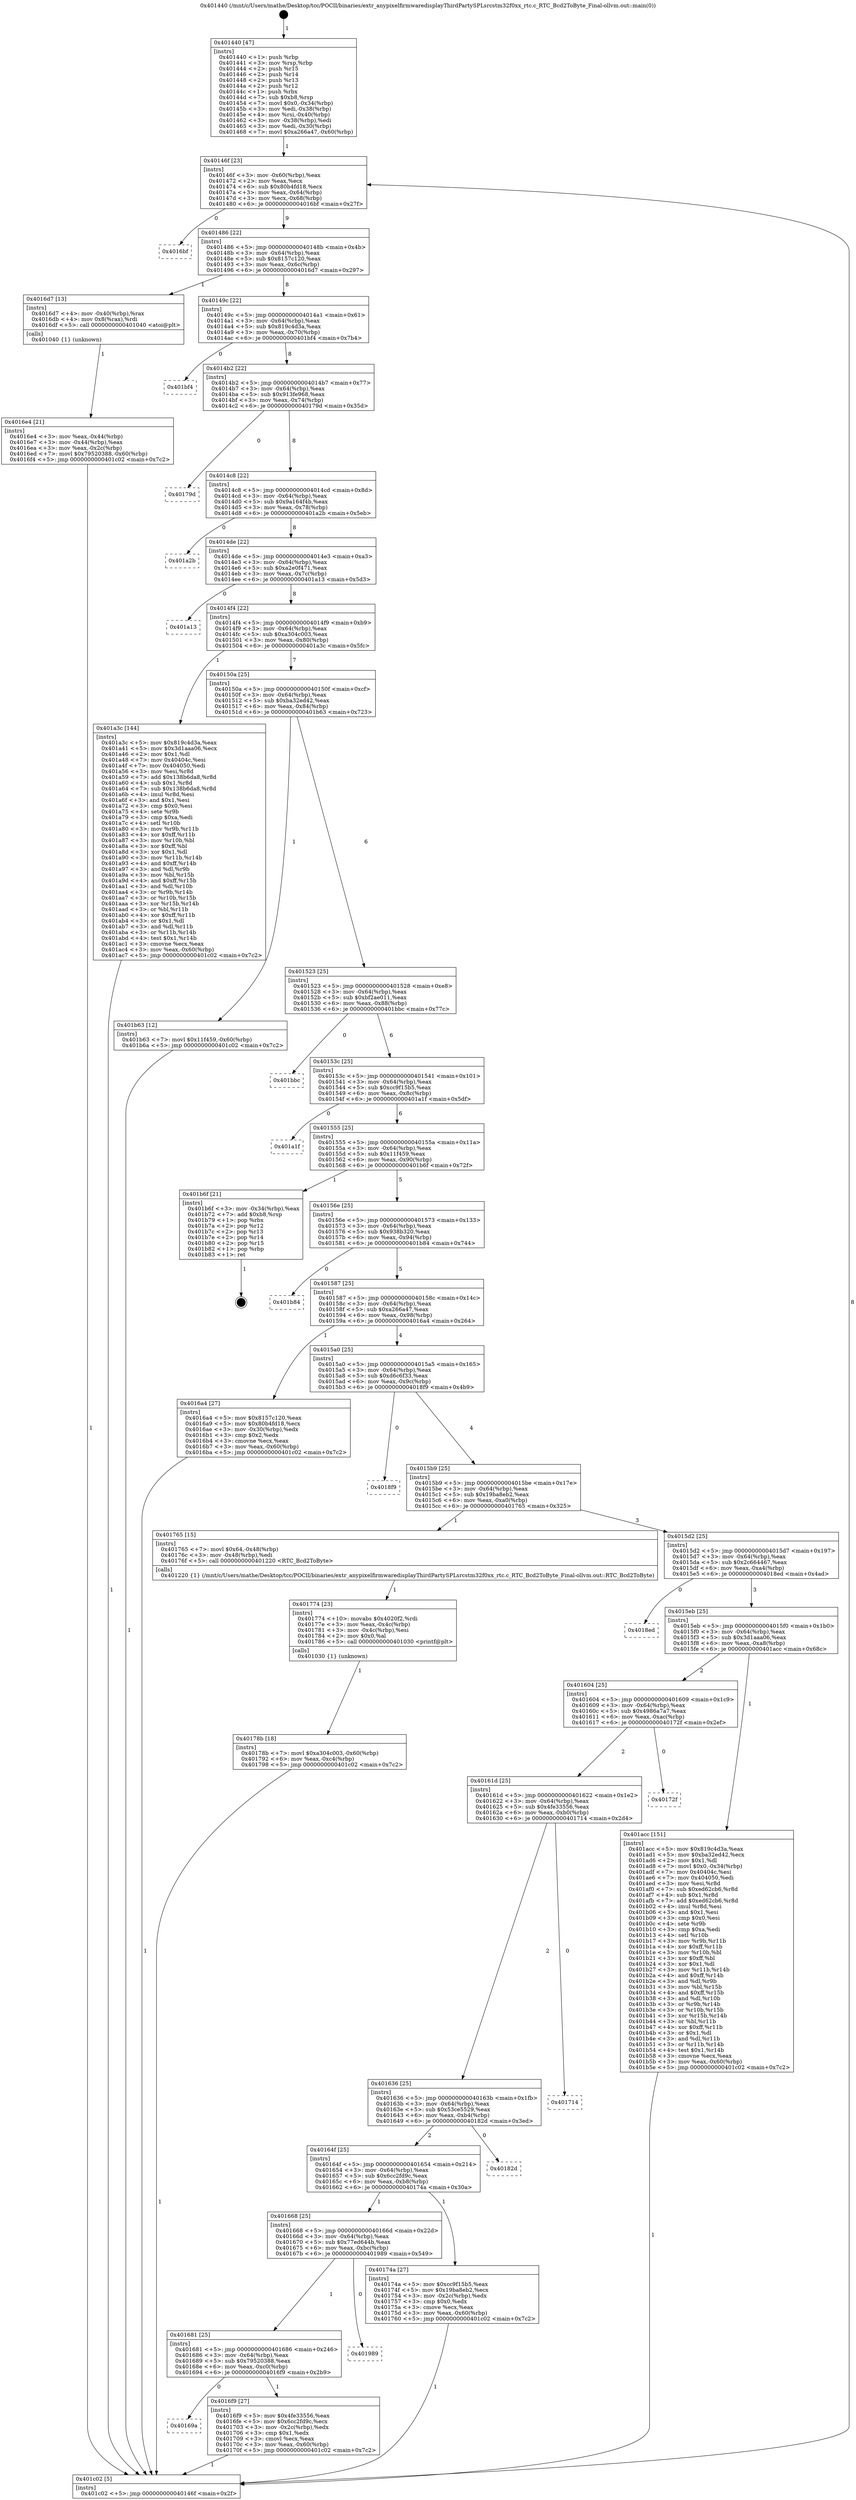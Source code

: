 digraph "0x401440" {
  label = "0x401440 (/mnt/c/Users/mathe/Desktop/tcc/POCII/binaries/extr_anypixelfirmwaredisplayThirdPartySPLsrcstm32f0xx_rtc.c_RTC_Bcd2ToByte_Final-ollvm.out::main(0))"
  labelloc = "t"
  node[shape=record]

  Entry [label="",width=0.3,height=0.3,shape=circle,fillcolor=black,style=filled]
  "0x40146f" [label="{
     0x40146f [23]\l
     | [instrs]\l
     &nbsp;&nbsp;0x40146f \<+3\>: mov -0x60(%rbp),%eax\l
     &nbsp;&nbsp;0x401472 \<+2\>: mov %eax,%ecx\l
     &nbsp;&nbsp;0x401474 \<+6\>: sub $0x80b4fd18,%ecx\l
     &nbsp;&nbsp;0x40147a \<+3\>: mov %eax,-0x64(%rbp)\l
     &nbsp;&nbsp;0x40147d \<+3\>: mov %ecx,-0x68(%rbp)\l
     &nbsp;&nbsp;0x401480 \<+6\>: je 00000000004016bf \<main+0x27f\>\l
  }"]
  "0x4016bf" [label="{
     0x4016bf\l
  }", style=dashed]
  "0x401486" [label="{
     0x401486 [22]\l
     | [instrs]\l
     &nbsp;&nbsp;0x401486 \<+5\>: jmp 000000000040148b \<main+0x4b\>\l
     &nbsp;&nbsp;0x40148b \<+3\>: mov -0x64(%rbp),%eax\l
     &nbsp;&nbsp;0x40148e \<+5\>: sub $0x8157c120,%eax\l
     &nbsp;&nbsp;0x401493 \<+3\>: mov %eax,-0x6c(%rbp)\l
     &nbsp;&nbsp;0x401496 \<+6\>: je 00000000004016d7 \<main+0x297\>\l
  }"]
  Exit [label="",width=0.3,height=0.3,shape=circle,fillcolor=black,style=filled,peripheries=2]
  "0x4016d7" [label="{
     0x4016d7 [13]\l
     | [instrs]\l
     &nbsp;&nbsp;0x4016d7 \<+4\>: mov -0x40(%rbp),%rax\l
     &nbsp;&nbsp;0x4016db \<+4\>: mov 0x8(%rax),%rdi\l
     &nbsp;&nbsp;0x4016df \<+5\>: call 0000000000401040 \<atoi@plt\>\l
     | [calls]\l
     &nbsp;&nbsp;0x401040 \{1\} (unknown)\l
  }"]
  "0x40149c" [label="{
     0x40149c [22]\l
     | [instrs]\l
     &nbsp;&nbsp;0x40149c \<+5\>: jmp 00000000004014a1 \<main+0x61\>\l
     &nbsp;&nbsp;0x4014a1 \<+3\>: mov -0x64(%rbp),%eax\l
     &nbsp;&nbsp;0x4014a4 \<+5\>: sub $0x819c4d3a,%eax\l
     &nbsp;&nbsp;0x4014a9 \<+3\>: mov %eax,-0x70(%rbp)\l
     &nbsp;&nbsp;0x4014ac \<+6\>: je 0000000000401bf4 \<main+0x7b4\>\l
  }"]
  "0x40178b" [label="{
     0x40178b [18]\l
     | [instrs]\l
     &nbsp;&nbsp;0x40178b \<+7\>: movl $0xa304c003,-0x60(%rbp)\l
     &nbsp;&nbsp;0x401792 \<+6\>: mov %eax,-0xc4(%rbp)\l
     &nbsp;&nbsp;0x401798 \<+5\>: jmp 0000000000401c02 \<main+0x7c2\>\l
  }"]
  "0x401bf4" [label="{
     0x401bf4\l
  }", style=dashed]
  "0x4014b2" [label="{
     0x4014b2 [22]\l
     | [instrs]\l
     &nbsp;&nbsp;0x4014b2 \<+5\>: jmp 00000000004014b7 \<main+0x77\>\l
     &nbsp;&nbsp;0x4014b7 \<+3\>: mov -0x64(%rbp),%eax\l
     &nbsp;&nbsp;0x4014ba \<+5\>: sub $0x913fe968,%eax\l
     &nbsp;&nbsp;0x4014bf \<+3\>: mov %eax,-0x74(%rbp)\l
     &nbsp;&nbsp;0x4014c2 \<+6\>: je 000000000040179d \<main+0x35d\>\l
  }"]
  "0x401774" [label="{
     0x401774 [23]\l
     | [instrs]\l
     &nbsp;&nbsp;0x401774 \<+10\>: movabs $0x4020f2,%rdi\l
     &nbsp;&nbsp;0x40177e \<+3\>: mov %eax,-0x4c(%rbp)\l
     &nbsp;&nbsp;0x401781 \<+3\>: mov -0x4c(%rbp),%esi\l
     &nbsp;&nbsp;0x401784 \<+2\>: mov $0x0,%al\l
     &nbsp;&nbsp;0x401786 \<+5\>: call 0000000000401030 \<printf@plt\>\l
     | [calls]\l
     &nbsp;&nbsp;0x401030 \{1\} (unknown)\l
  }"]
  "0x40179d" [label="{
     0x40179d\l
  }", style=dashed]
  "0x4014c8" [label="{
     0x4014c8 [22]\l
     | [instrs]\l
     &nbsp;&nbsp;0x4014c8 \<+5\>: jmp 00000000004014cd \<main+0x8d\>\l
     &nbsp;&nbsp;0x4014cd \<+3\>: mov -0x64(%rbp),%eax\l
     &nbsp;&nbsp;0x4014d0 \<+5\>: sub $0x9a164f4b,%eax\l
     &nbsp;&nbsp;0x4014d5 \<+3\>: mov %eax,-0x78(%rbp)\l
     &nbsp;&nbsp;0x4014d8 \<+6\>: je 0000000000401a2b \<main+0x5eb\>\l
  }"]
  "0x40169a" [label="{
     0x40169a\l
  }", style=dashed]
  "0x401a2b" [label="{
     0x401a2b\l
  }", style=dashed]
  "0x4014de" [label="{
     0x4014de [22]\l
     | [instrs]\l
     &nbsp;&nbsp;0x4014de \<+5\>: jmp 00000000004014e3 \<main+0xa3\>\l
     &nbsp;&nbsp;0x4014e3 \<+3\>: mov -0x64(%rbp),%eax\l
     &nbsp;&nbsp;0x4014e6 \<+5\>: sub $0xa2e0f471,%eax\l
     &nbsp;&nbsp;0x4014eb \<+3\>: mov %eax,-0x7c(%rbp)\l
     &nbsp;&nbsp;0x4014ee \<+6\>: je 0000000000401a13 \<main+0x5d3\>\l
  }"]
  "0x4016f9" [label="{
     0x4016f9 [27]\l
     | [instrs]\l
     &nbsp;&nbsp;0x4016f9 \<+5\>: mov $0x4fe33556,%eax\l
     &nbsp;&nbsp;0x4016fe \<+5\>: mov $0x6cc2fd9c,%ecx\l
     &nbsp;&nbsp;0x401703 \<+3\>: mov -0x2c(%rbp),%edx\l
     &nbsp;&nbsp;0x401706 \<+3\>: cmp $0x1,%edx\l
     &nbsp;&nbsp;0x401709 \<+3\>: cmovl %ecx,%eax\l
     &nbsp;&nbsp;0x40170c \<+3\>: mov %eax,-0x60(%rbp)\l
     &nbsp;&nbsp;0x40170f \<+5\>: jmp 0000000000401c02 \<main+0x7c2\>\l
  }"]
  "0x401a13" [label="{
     0x401a13\l
  }", style=dashed]
  "0x4014f4" [label="{
     0x4014f4 [22]\l
     | [instrs]\l
     &nbsp;&nbsp;0x4014f4 \<+5\>: jmp 00000000004014f9 \<main+0xb9\>\l
     &nbsp;&nbsp;0x4014f9 \<+3\>: mov -0x64(%rbp),%eax\l
     &nbsp;&nbsp;0x4014fc \<+5\>: sub $0xa304c003,%eax\l
     &nbsp;&nbsp;0x401501 \<+3\>: mov %eax,-0x80(%rbp)\l
     &nbsp;&nbsp;0x401504 \<+6\>: je 0000000000401a3c \<main+0x5fc\>\l
  }"]
  "0x401681" [label="{
     0x401681 [25]\l
     | [instrs]\l
     &nbsp;&nbsp;0x401681 \<+5\>: jmp 0000000000401686 \<main+0x246\>\l
     &nbsp;&nbsp;0x401686 \<+3\>: mov -0x64(%rbp),%eax\l
     &nbsp;&nbsp;0x401689 \<+5\>: sub $0x79520388,%eax\l
     &nbsp;&nbsp;0x40168e \<+6\>: mov %eax,-0xc0(%rbp)\l
     &nbsp;&nbsp;0x401694 \<+6\>: je 00000000004016f9 \<main+0x2b9\>\l
  }"]
  "0x401a3c" [label="{
     0x401a3c [144]\l
     | [instrs]\l
     &nbsp;&nbsp;0x401a3c \<+5\>: mov $0x819c4d3a,%eax\l
     &nbsp;&nbsp;0x401a41 \<+5\>: mov $0x3d1aaa06,%ecx\l
     &nbsp;&nbsp;0x401a46 \<+2\>: mov $0x1,%dl\l
     &nbsp;&nbsp;0x401a48 \<+7\>: mov 0x40404c,%esi\l
     &nbsp;&nbsp;0x401a4f \<+7\>: mov 0x404050,%edi\l
     &nbsp;&nbsp;0x401a56 \<+3\>: mov %esi,%r8d\l
     &nbsp;&nbsp;0x401a59 \<+7\>: add $0x138b6da8,%r8d\l
     &nbsp;&nbsp;0x401a60 \<+4\>: sub $0x1,%r8d\l
     &nbsp;&nbsp;0x401a64 \<+7\>: sub $0x138b6da8,%r8d\l
     &nbsp;&nbsp;0x401a6b \<+4\>: imul %r8d,%esi\l
     &nbsp;&nbsp;0x401a6f \<+3\>: and $0x1,%esi\l
     &nbsp;&nbsp;0x401a72 \<+3\>: cmp $0x0,%esi\l
     &nbsp;&nbsp;0x401a75 \<+4\>: sete %r9b\l
     &nbsp;&nbsp;0x401a79 \<+3\>: cmp $0xa,%edi\l
     &nbsp;&nbsp;0x401a7c \<+4\>: setl %r10b\l
     &nbsp;&nbsp;0x401a80 \<+3\>: mov %r9b,%r11b\l
     &nbsp;&nbsp;0x401a83 \<+4\>: xor $0xff,%r11b\l
     &nbsp;&nbsp;0x401a87 \<+3\>: mov %r10b,%bl\l
     &nbsp;&nbsp;0x401a8a \<+3\>: xor $0xff,%bl\l
     &nbsp;&nbsp;0x401a8d \<+3\>: xor $0x1,%dl\l
     &nbsp;&nbsp;0x401a90 \<+3\>: mov %r11b,%r14b\l
     &nbsp;&nbsp;0x401a93 \<+4\>: and $0xff,%r14b\l
     &nbsp;&nbsp;0x401a97 \<+3\>: and %dl,%r9b\l
     &nbsp;&nbsp;0x401a9a \<+3\>: mov %bl,%r15b\l
     &nbsp;&nbsp;0x401a9d \<+4\>: and $0xff,%r15b\l
     &nbsp;&nbsp;0x401aa1 \<+3\>: and %dl,%r10b\l
     &nbsp;&nbsp;0x401aa4 \<+3\>: or %r9b,%r14b\l
     &nbsp;&nbsp;0x401aa7 \<+3\>: or %r10b,%r15b\l
     &nbsp;&nbsp;0x401aaa \<+3\>: xor %r15b,%r14b\l
     &nbsp;&nbsp;0x401aad \<+3\>: or %bl,%r11b\l
     &nbsp;&nbsp;0x401ab0 \<+4\>: xor $0xff,%r11b\l
     &nbsp;&nbsp;0x401ab4 \<+3\>: or $0x1,%dl\l
     &nbsp;&nbsp;0x401ab7 \<+3\>: and %dl,%r11b\l
     &nbsp;&nbsp;0x401aba \<+3\>: or %r11b,%r14b\l
     &nbsp;&nbsp;0x401abd \<+4\>: test $0x1,%r14b\l
     &nbsp;&nbsp;0x401ac1 \<+3\>: cmovne %ecx,%eax\l
     &nbsp;&nbsp;0x401ac4 \<+3\>: mov %eax,-0x60(%rbp)\l
     &nbsp;&nbsp;0x401ac7 \<+5\>: jmp 0000000000401c02 \<main+0x7c2\>\l
  }"]
  "0x40150a" [label="{
     0x40150a [25]\l
     | [instrs]\l
     &nbsp;&nbsp;0x40150a \<+5\>: jmp 000000000040150f \<main+0xcf\>\l
     &nbsp;&nbsp;0x40150f \<+3\>: mov -0x64(%rbp),%eax\l
     &nbsp;&nbsp;0x401512 \<+5\>: sub $0xba32ed42,%eax\l
     &nbsp;&nbsp;0x401517 \<+6\>: mov %eax,-0x84(%rbp)\l
     &nbsp;&nbsp;0x40151d \<+6\>: je 0000000000401b63 \<main+0x723\>\l
  }"]
  "0x401989" [label="{
     0x401989\l
  }", style=dashed]
  "0x401b63" [label="{
     0x401b63 [12]\l
     | [instrs]\l
     &nbsp;&nbsp;0x401b63 \<+7\>: movl $0x11f459,-0x60(%rbp)\l
     &nbsp;&nbsp;0x401b6a \<+5\>: jmp 0000000000401c02 \<main+0x7c2\>\l
  }"]
  "0x401523" [label="{
     0x401523 [25]\l
     | [instrs]\l
     &nbsp;&nbsp;0x401523 \<+5\>: jmp 0000000000401528 \<main+0xe8\>\l
     &nbsp;&nbsp;0x401528 \<+3\>: mov -0x64(%rbp),%eax\l
     &nbsp;&nbsp;0x40152b \<+5\>: sub $0xbf2ae011,%eax\l
     &nbsp;&nbsp;0x401530 \<+6\>: mov %eax,-0x88(%rbp)\l
     &nbsp;&nbsp;0x401536 \<+6\>: je 0000000000401bbc \<main+0x77c\>\l
  }"]
  "0x401668" [label="{
     0x401668 [25]\l
     | [instrs]\l
     &nbsp;&nbsp;0x401668 \<+5\>: jmp 000000000040166d \<main+0x22d\>\l
     &nbsp;&nbsp;0x40166d \<+3\>: mov -0x64(%rbp),%eax\l
     &nbsp;&nbsp;0x401670 \<+5\>: sub $0x77ed644b,%eax\l
     &nbsp;&nbsp;0x401675 \<+6\>: mov %eax,-0xbc(%rbp)\l
     &nbsp;&nbsp;0x40167b \<+6\>: je 0000000000401989 \<main+0x549\>\l
  }"]
  "0x401bbc" [label="{
     0x401bbc\l
  }", style=dashed]
  "0x40153c" [label="{
     0x40153c [25]\l
     | [instrs]\l
     &nbsp;&nbsp;0x40153c \<+5\>: jmp 0000000000401541 \<main+0x101\>\l
     &nbsp;&nbsp;0x401541 \<+3\>: mov -0x64(%rbp),%eax\l
     &nbsp;&nbsp;0x401544 \<+5\>: sub $0xcc9f15b5,%eax\l
     &nbsp;&nbsp;0x401549 \<+6\>: mov %eax,-0x8c(%rbp)\l
     &nbsp;&nbsp;0x40154f \<+6\>: je 0000000000401a1f \<main+0x5df\>\l
  }"]
  "0x40174a" [label="{
     0x40174a [27]\l
     | [instrs]\l
     &nbsp;&nbsp;0x40174a \<+5\>: mov $0xcc9f15b5,%eax\l
     &nbsp;&nbsp;0x40174f \<+5\>: mov $0x19ba8eb2,%ecx\l
     &nbsp;&nbsp;0x401754 \<+3\>: mov -0x2c(%rbp),%edx\l
     &nbsp;&nbsp;0x401757 \<+3\>: cmp $0x0,%edx\l
     &nbsp;&nbsp;0x40175a \<+3\>: cmove %ecx,%eax\l
     &nbsp;&nbsp;0x40175d \<+3\>: mov %eax,-0x60(%rbp)\l
     &nbsp;&nbsp;0x401760 \<+5\>: jmp 0000000000401c02 \<main+0x7c2\>\l
  }"]
  "0x401a1f" [label="{
     0x401a1f\l
  }", style=dashed]
  "0x401555" [label="{
     0x401555 [25]\l
     | [instrs]\l
     &nbsp;&nbsp;0x401555 \<+5\>: jmp 000000000040155a \<main+0x11a\>\l
     &nbsp;&nbsp;0x40155a \<+3\>: mov -0x64(%rbp),%eax\l
     &nbsp;&nbsp;0x40155d \<+5\>: sub $0x11f459,%eax\l
     &nbsp;&nbsp;0x401562 \<+6\>: mov %eax,-0x90(%rbp)\l
     &nbsp;&nbsp;0x401568 \<+6\>: je 0000000000401b6f \<main+0x72f\>\l
  }"]
  "0x40164f" [label="{
     0x40164f [25]\l
     | [instrs]\l
     &nbsp;&nbsp;0x40164f \<+5\>: jmp 0000000000401654 \<main+0x214\>\l
     &nbsp;&nbsp;0x401654 \<+3\>: mov -0x64(%rbp),%eax\l
     &nbsp;&nbsp;0x401657 \<+5\>: sub $0x6cc2fd9c,%eax\l
     &nbsp;&nbsp;0x40165c \<+6\>: mov %eax,-0xb8(%rbp)\l
     &nbsp;&nbsp;0x401662 \<+6\>: je 000000000040174a \<main+0x30a\>\l
  }"]
  "0x401b6f" [label="{
     0x401b6f [21]\l
     | [instrs]\l
     &nbsp;&nbsp;0x401b6f \<+3\>: mov -0x34(%rbp),%eax\l
     &nbsp;&nbsp;0x401b72 \<+7\>: add $0xb8,%rsp\l
     &nbsp;&nbsp;0x401b79 \<+1\>: pop %rbx\l
     &nbsp;&nbsp;0x401b7a \<+2\>: pop %r12\l
     &nbsp;&nbsp;0x401b7c \<+2\>: pop %r13\l
     &nbsp;&nbsp;0x401b7e \<+2\>: pop %r14\l
     &nbsp;&nbsp;0x401b80 \<+2\>: pop %r15\l
     &nbsp;&nbsp;0x401b82 \<+1\>: pop %rbp\l
     &nbsp;&nbsp;0x401b83 \<+1\>: ret\l
  }"]
  "0x40156e" [label="{
     0x40156e [25]\l
     | [instrs]\l
     &nbsp;&nbsp;0x40156e \<+5\>: jmp 0000000000401573 \<main+0x133\>\l
     &nbsp;&nbsp;0x401573 \<+3\>: mov -0x64(%rbp),%eax\l
     &nbsp;&nbsp;0x401576 \<+5\>: sub $0x938b320,%eax\l
     &nbsp;&nbsp;0x40157b \<+6\>: mov %eax,-0x94(%rbp)\l
     &nbsp;&nbsp;0x401581 \<+6\>: je 0000000000401b84 \<main+0x744\>\l
  }"]
  "0x40182d" [label="{
     0x40182d\l
  }", style=dashed]
  "0x401b84" [label="{
     0x401b84\l
  }", style=dashed]
  "0x401587" [label="{
     0x401587 [25]\l
     | [instrs]\l
     &nbsp;&nbsp;0x401587 \<+5\>: jmp 000000000040158c \<main+0x14c\>\l
     &nbsp;&nbsp;0x40158c \<+3\>: mov -0x64(%rbp),%eax\l
     &nbsp;&nbsp;0x40158f \<+5\>: sub $0xa266a47,%eax\l
     &nbsp;&nbsp;0x401594 \<+6\>: mov %eax,-0x98(%rbp)\l
     &nbsp;&nbsp;0x40159a \<+6\>: je 00000000004016a4 \<main+0x264\>\l
  }"]
  "0x401636" [label="{
     0x401636 [25]\l
     | [instrs]\l
     &nbsp;&nbsp;0x401636 \<+5\>: jmp 000000000040163b \<main+0x1fb\>\l
     &nbsp;&nbsp;0x40163b \<+3\>: mov -0x64(%rbp),%eax\l
     &nbsp;&nbsp;0x40163e \<+5\>: sub $0x53ce5529,%eax\l
     &nbsp;&nbsp;0x401643 \<+6\>: mov %eax,-0xb4(%rbp)\l
     &nbsp;&nbsp;0x401649 \<+6\>: je 000000000040182d \<main+0x3ed\>\l
  }"]
  "0x4016a4" [label="{
     0x4016a4 [27]\l
     | [instrs]\l
     &nbsp;&nbsp;0x4016a4 \<+5\>: mov $0x8157c120,%eax\l
     &nbsp;&nbsp;0x4016a9 \<+5\>: mov $0x80b4fd18,%ecx\l
     &nbsp;&nbsp;0x4016ae \<+3\>: mov -0x30(%rbp),%edx\l
     &nbsp;&nbsp;0x4016b1 \<+3\>: cmp $0x2,%edx\l
     &nbsp;&nbsp;0x4016b4 \<+3\>: cmovne %ecx,%eax\l
     &nbsp;&nbsp;0x4016b7 \<+3\>: mov %eax,-0x60(%rbp)\l
     &nbsp;&nbsp;0x4016ba \<+5\>: jmp 0000000000401c02 \<main+0x7c2\>\l
  }"]
  "0x4015a0" [label="{
     0x4015a0 [25]\l
     | [instrs]\l
     &nbsp;&nbsp;0x4015a0 \<+5\>: jmp 00000000004015a5 \<main+0x165\>\l
     &nbsp;&nbsp;0x4015a5 \<+3\>: mov -0x64(%rbp),%eax\l
     &nbsp;&nbsp;0x4015a8 \<+5\>: sub $0xd6c6f33,%eax\l
     &nbsp;&nbsp;0x4015ad \<+6\>: mov %eax,-0x9c(%rbp)\l
     &nbsp;&nbsp;0x4015b3 \<+6\>: je 00000000004018f9 \<main+0x4b9\>\l
  }"]
  "0x401c02" [label="{
     0x401c02 [5]\l
     | [instrs]\l
     &nbsp;&nbsp;0x401c02 \<+5\>: jmp 000000000040146f \<main+0x2f\>\l
  }"]
  "0x401440" [label="{
     0x401440 [47]\l
     | [instrs]\l
     &nbsp;&nbsp;0x401440 \<+1\>: push %rbp\l
     &nbsp;&nbsp;0x401441 \<+3\>: mov %rsp,%rbp\l
     &nbsp;&nbsp;0x401444 \<+2\>: push %r15\l
     &nbsp;&nbsp;0x401446 \<+2\>: push %r14\l
     &nbsp;&nbsp;0x401448 \<+2\>: push %r13\l
     &nbsp;&nbsp;0x40144a \<+2\>: push %r12\l
     &nbsp;&nbsp;0x40144c \<+1\>: push %rbx\l
     &nbsp;&nbsp;0x40144d \<+7\>: sub $0xb8,%rsp\l
     &nbsp;&nbsp;0x401454 \<+7\>: movl $0x0,-0x34(%rbp)\l
     &nbsp;&nbsp;0x40145b \<+3\>: mov %edi,-0x38(%rbp)\l
     &nbsp;&nbsp;0x40145e \<+4\>: mov %rsi,-0x40(%rbp)\l
     &nbsp;&nbsp;0x401462 \<+3\>: mov -0x38(%rbp),%edi\l
     &nbsp;&nbsp;0x401465 \<+3\>: mov %edi,-0x30(%rbp)\l
     &nbsp;&nbsp;0x401468 \<+7\>: movl $0xa266a47,-0x60(%rbp)\l
  }"]
  "0x4016e4" [label="{
     0x4016e4 [21]\l
     | [instrs]\l
     &nbsp;&nbsp;0x4016e4 \<+3\>: mov %eax,-0x44(%rbp)\l
     &nbsp;&nbsp;0x4016e7 \<+3\>: mov -0x44(%rbp),%eax\l
     &nbsp;&nbsp;0x4016ea \<+3\>: mov %eax,-0x2c(%rbp)\l
     &nbsp;&nbsp;0x4016ed \<+7\>: movl $0x79520388,-0x60(%rbp)\l
     &nbsp;&nbsp;0x4016f4 \<+5\>: jmp 0000000000401c02 \<main+0x7c2\>\l
  }"]
  "0x401714" [label="{
     0x401714\l
  }", style=dashed]
  "0x4018f9" [label="{
     0x4018f9\l
  }", style=dashed]
  "0x4015b9" [label="{
     0x4015b9 [25]\l
     | [instrs]\l
     &nbsp;&nbsp;0x4015b9 \<+5\>: jmp 00000000004015be \<main+0x17e\>\l
     &nbsp;&nbsp;0x4015be \<+3\>: mov -0x64(%rbp),%eax\l
     &nbsp;&nbsp;0x4015c1 \<+5\>: sub $0x19ba8eb2,%eax\l
     &nbsp;&nbsp;0x4015c6 \<+6\>: mov %eax,-0xa0(%rbp)\l
     &nbsp;&nbsp;0x4015cc \<+6\>: je 0000000000401765 \<main+0x325\>\l
  }"]
  "0x40161d" [label="{
     0x40161d [25]\l
     | [instrs]\l
     &nbsp;&nbsp;0x40161d \<+5\>: jmp 0000000000401622 \<main+0x1e2\>\l
     &nbsp;&nbsp;0x401622 \<+3\>: mov -0x64(%rbp),%eax\l
     &nbsp;&nbsp;0x401625 \<+5\>: sub $0x4fe33556,%eax\l
     &nbsp;&nbsp;0x40162a \<+6\>: mov %eax,-0xb0(%rbp)\l
     &nbsp;&nbsp;0x401630 \<+6\>: je 0000000000401714 \<main+0x2d4\>\l
  }"]
  "0x401765" [label="{
     0x401765 [15]\l
     | [instrs]\l
     &nbsp;&nbsp;0x401765 \<+7\>: movl $0x64,-0x48(%rbp)\l
     &nbsp;&nbsp;0x40176c \<+3\>: mov -0x48(%rbp),%edi\l
     &nbsp;&nbsp;0x40176f \<+5\>: call 0000000000401220 \<RTC_Bcd2ToByte\>\l
     | [calls]\l
     &nbsp;&nbsp;0x401220 \{1\} (/mnt/c/Users/mathe/Desktop/tcc/POCII/binaries/extr_anypixelfirmwaredisplayThirdPartySPLsrcstm32f0xx_rtc.c_RTC_Bcd2ToByte_Final-ollvm.out::RTC_Bcd2ToByte)\l
  }"]
  "0x4015d2" [label="{
     0x4015d2 [25]\l
     | [instrs]\l
     &nbsp;&nbsp;0x4015d2 \<+5\>: jmp 00000000004015d7 \<main+0x197\>\l
     &nbsp;&nbsp;0x4015d7 \<+3\>: mov -0x64(%rbp),%eax\l
     &nbsp;&nbsp;0x4015da \<+5\>: sub $0x2c664467,%eax\l
     &nbsp;&nbsp;0x4015df \<+6\>: mov %eax,-0xa4(%rbp)\l
     &nbsp;&nbsp;0x4015e5 \<+6\>: je 00000000004018ed \<main+0x4ad\>\l
  }"]
  "0x40172f" [label="{
     0x40172f\l
  }", style=dashed]
  "0x4018ed" [label="{
     0x4018ed\l
  }", style=dashed]
  "0x4015eb" [label="{
     0x4015eb [25]\l
     | [instrs]\l
     &nbsp;&nbsp;0x4015eb \<+5\>: jmp 00000000004015f0 \<main+0x1b0\>\l
     &nbsp;&nbsp;0x4015f0 \<+3\>: mov -0x64(%rbp),%eax\l
     &nbsp;&nbsp;0x4015f3 \<+5\>: sub $0x3d1aaa06,%eax\l
     &nbsp;&nbsp;0x4015f8 \<+6\>: mov %eax,-0xa8(%rbp)\l
     &nbsp;&nbsp;0x4015fe \<+6\>: je 0000000000401acc \<main+0x68c\>\l
  }"]
  "0x401604" [label="{
     0x401604 [25]\l
     | [instrs]\l
     &nbsp;&nbsp;0x401604 \<+5\>: jmp 0000000000401609 \<main+0x1c9\>\l
     &nbsp;&nbsp;0x401609 \<+3\>: mov -0x64(%rbp),%eax\l
     &nbsp;&nbsp;0x40160c \<+5\>: sub $0x4986a7a7,%eax\l
     &nbsp;&nbsp;0x401611 \<+6\>: mov %eax,-0xac(%rbp)\l
     &nbsp;&nbsp;0x401617 \<+6\>: je 000000000040172f \<main+0x2ef\>\l
  }"]
  "0x401acc" [label="{
     0x401acc [151]\l
     | [instrs]\l
     &nbsp;&nbsp;0x401acc \<+5\>: mov $0x819c4d3a,%eax\l
     &nbsp;&nbsp;0x401ad1 \<+5\>: mov $0xba32ed42,%ecx\l
     &nbsp;&nbsp;0x401ad6 \<+2\>: mov $0x1,%dl\l
     &nbsp;&nbsp;0x401ad8 \<+7\>: movl $0x0,-0x34(%rbp)\l
     &nbsp;&nbsp;0x401adf \<+7\>: mov 0x40404c,%esi\l
     &nbsp;&nbsp;0x401ae6 \<+7\>: mov 0x404050,%edi\l
     &nbsp;&nbsp;0x401aed \<+3\>: mov %esi,%r8d\l
     &nbsp;&nbsp;0x401af0 \<+7\>: sub $0xed62cb6,%r8d\l
     &nbsp;&nbsp;0x401af7 \<+4\>: sub $0x1,%r8d\l
     &nbsp;&nbsp;0x401afb \<+7\>: add $0xed62cb6,%r8d\l
     &nbsp;&nbsp;0x401b02 \<+4\>: imul %r8d,%esi\l
     &nbsp;&nbsp;0x401b06 \<+3\>: and $0x1,%esi\l
     &nbsp;&nbsp;0x401b09 \<+3\>: cmp $0x0,%esi\l
     &nbsp;&nbsp;0x401b0c \<+4\>: sete %r9b\l
     &nbsp;&nbsp;0x401b10 \<+3\>: cmp $0xa,%edi\l
     &nbsp;&nbsp;0x401b13 \<+4\>: setl %r10b\l
     &nbsp;&nbsp;0x401b17 \<+3\>: mov %r9b,%r11b\l
     &nbsp;&nbsp;0x401b1a \<+4\>: xor $0xff,%r11b\l
     &nbsp;&nbsp;0x401b1e \<+3\>: mov %r10b,%bl\l
     &nbsp;&nbsp;0x401b21 \<+3\>: xor $0xff,%bl\l
     &nbsp;&nbsp;0x401b24 \<+3\>: xor $0x1,%dl\l
     &nbsp;&nbsp;0x401b27 \<+3\>: mov %r11b,%r14b\l
     &nbsp;&nbsp;0x401b2a \<+4\>: and $0xff,%r14b\l
     &nbsp;&nbsp;0x401b2e \<+3\>: and %dl,%r9b\l
     &nbsp;&nbsp;0x401b31 \<+3\>: mov %bl,%r15b\l
     &nbsp;&nbsp;0x401b34 \<+4\>: and $0xff,%r15b\l
     &nbsp;&nbsp;0x401b38 \<+3\>: and %dl,%r10b\l
     &nbsp;&nbsp;0x401b3b \<+3\>: or %r9b,%r14b\l
     &nbsp;&nbsp;0x401b3e \<+3\>: or %r10b,%r15b\l
     &nbsp;&nbsp;0x401b41 \<+3\>: xor %r15b,%r14b\l
     &nbsp;&nbsp;0x401b44 \<+3\>: or %bl,%r11b\l
     &nbsp;&nbsp;0x401b47 \<+4\>: xor $0xff,%r11b\l
     &nbsp;&nbsp;0x401b4b \<+3\>: or $0x1,%dl\l
     &nbsp;&nbsp;0x401b4e \<+3\>: and %dl,%r11b\l
     &nbsp;&nbsp;0x401b51 \<+3\>: or %r11b,%r14b\l
     &nbsp;&nbsp;0x401b54 \<+4\>: test $0x1,%r14b\l
     &nbsp;&nbsp;0x401b58 \<+3\>: cmovne %ecx,%eax\l
     &nbsp;&nbsp;0x401b5b \<+3\>: mov %eax,-0x60(%rbp)\l
     &nbsp;&nbsp;0x401b5e \<+5\>: jmp 0000000000401c02 \<main+0x7c2\>\l
  }"]
  Entry -> "0x401440" [label=" 1"]
  "0x40146f" -> "0x4016bf" [label=" 0"]
  "0x40146f" -> "0x401486" [label=" 9"]
  "0x401b6f" -> Exit [label=" 1"]
  "0x401486" -> "0x4016d7" [label=" 1"]
  "0x401486" -> "0x40149c" [label=" 8"]
  "0x401b63" -> "0x401c02" [label=" 1"]
  "0x40149c" -> "0x401bf4" [label=" 0"]
  "0x40149c" -> "0x4014b2" [label=" 8"]
  "0x401acc" -> "0x401c02" [label=" 1"]
  "0x4014b2" -> "0x40179d" [label=" 0"]
  "0x4014b2" -> "0x4014c8" [label=" 8"]
  "0x401a3c" -> "0x401c02" [label=" 1"]
  "0x4014c8" -> "0x401a2b" [label=" 0"]
  "0x4014c8" -> "0x4014de" [label=" 8"]
  "0x40178b" -> "0x401c02" [label=" 1"]
  "0x4014de" -> "0x401a13" [label=" 0"]
  "0x4014de" -> "0x4014f4" [label=" 8"]
  "0x401774" -> "0x40178b" [label=" 1"]
  "0x4014f4" -> "0x401a3c" [label=" 1"]
  "0x4014f4" -> "0x40150a" [label=" 7"]
  "0x40174a" -> "0x401c02" [label=" 1"]
  "0x40150a" -> "0x401b63" [label=" 1"]
  "0x40150a" -> "0x401523" [label=" 6"]
  "0x4016f9" -> "0x401c02" [label=" 1"]
  "0x401523" -> "0x401bbc" [label=" 0"]
  "0x401523" -> "0x40153c" [label=" 6"]
  "0x401681" -> "0x4016f9" [label=" 1"]
  "0x40153c" -> "0x401a1f" [label=" 0"]
  "0x40153c" -> "0x401555" [label=" 6"]
  "0x401765" -> "0x401774" [label=" 1"]
  "0x401555" -> "0x401b6f" [label=" 1"]
  "0x401555" -> "0x40156e" [label=" 5"]
  "0x401668" -> "0x401989" [label=" 0"]
  "0x40156e" -> "0x401b84" [label=" 0"]
  "0x40156e" -> "0x401587" [label=" 5"]
  "0x401681" -> "0x40169a" [label=" 0"]
  "0x401587" -> "0x4016a4" [label=" 1"]
  "0x401587" -> "0x4015a0" [label=" 4"]
  "0x4016a4" -> "0x401c02" [label=" 1"]
  "0x401440" -> "0x40146f" [label=" 1"]
  "0x401c02" -> "0x40146f" [label=" 8"]
  "0x4016d7" -> "0x4016e4" [label=" 1"]
  "0x4016e4" -> "0x401c02" [label=" 1"]
  "0x40164f" -> "0x40174a" [label=" 1"]
  "0x4015a0" -> "0x4018f9" [label=" 0"]
  "0x4015a0" -> "0x4015b9" [label=" 4"]
  "0x401668" -> "0x401681" [label=" 1"]
  "0x4015b9" -> "0x401765" [label=" 1"]
  "0x4015b9" -> "0x4015d2" [label=" 3"]
  "0x401636" -> "0x40182d" [label=" 0"]
  "0x4015d2" -> "0x4018ed" [label=" 0"]
  "0x4015d2" -> "0x4015eb" [label=" 3"]
  "0x40164f" -> "0x401668" [label=" 1"]
  "0x4015eb" -> "0x401acc" [label=" 1"]
  "0x4015eb" -> "0x401604" [label=" 2"]
  "0x40161d" -> "0x401636" [label=" 2"]
  "0x401604" -> "0x40172f" [label=" 0"]
  "0x401604" -> "0x40161d" [label=" 2"]
  "0x401636" -> "0x40164f" [label=" 2"]
  "0x40161d" -> "0x401714" [label=" 0"]
}
